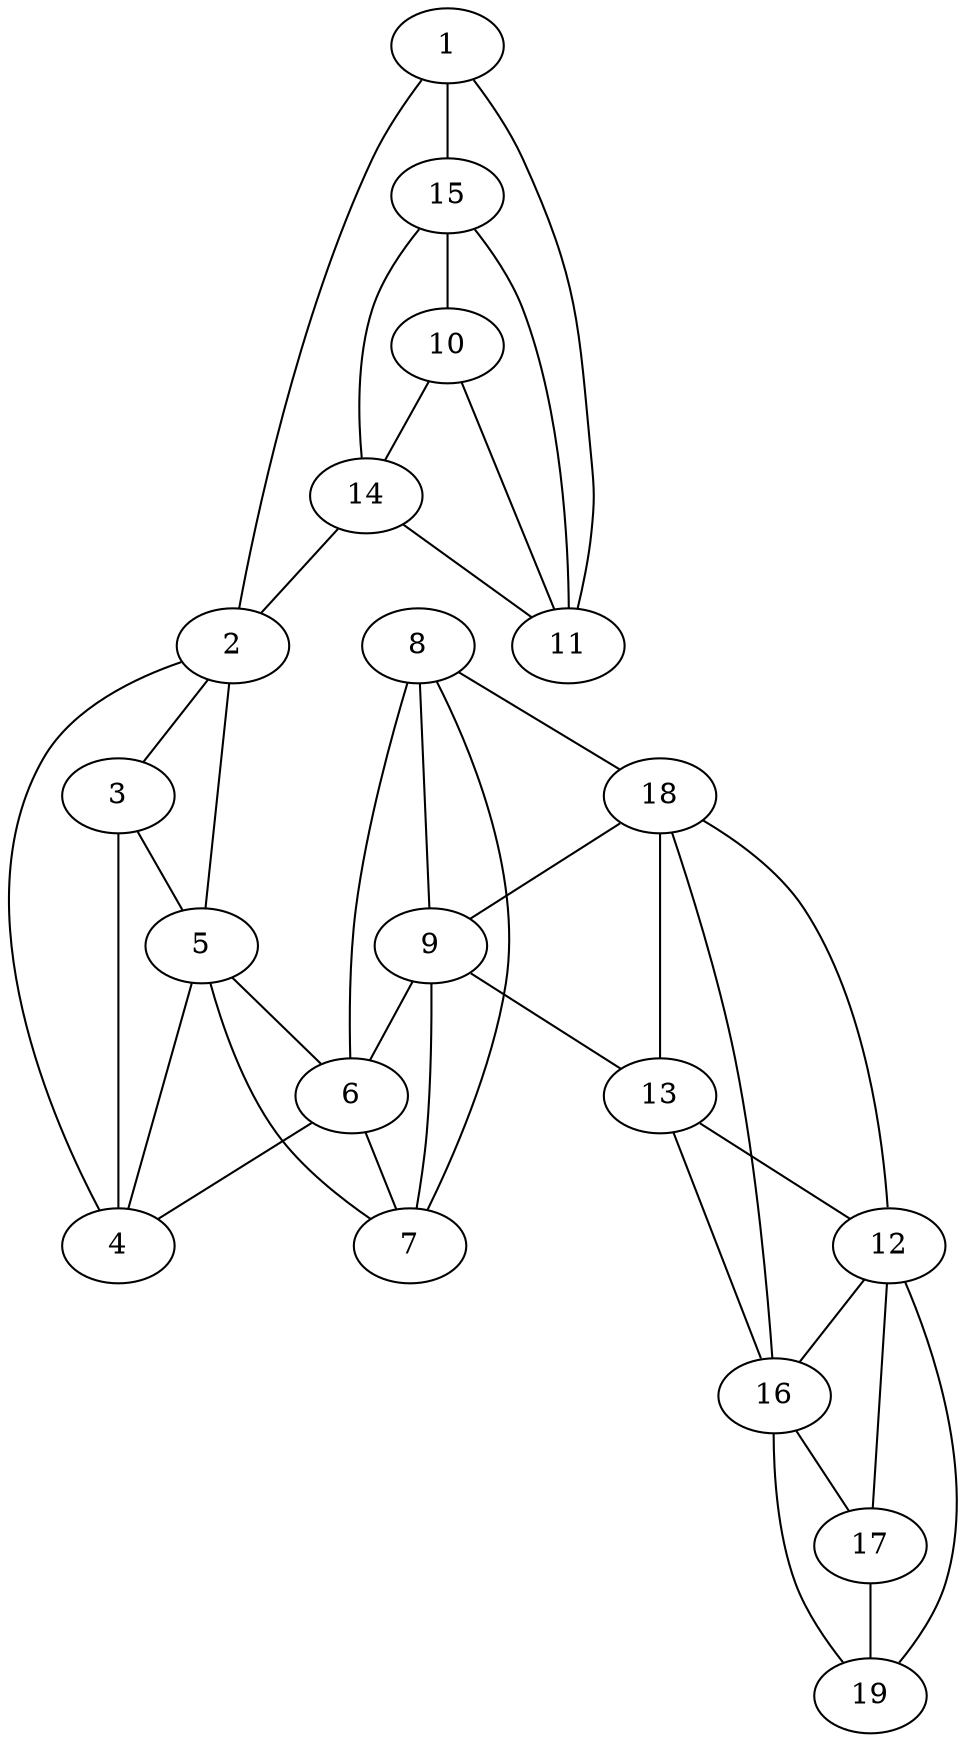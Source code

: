 graph pdb1dix {
	1	 [aaLength=6,
		sequence=VQQWPG,
		type=0];
	2	 [aaLength=6,
		sequence=SPYDQS,
		type=0];
	1 -- 2	 [distance0="54.26917",
		frequency=1,
		type0=3];
	11	 [aaLength=7,
		sequence=DFDFFYF,
		type=1];
	1 -- 11	 [distance0="52.10558",
		frequency=1,
		type0=1];
	15	 [aaLength=7,
		sequence=DFDFFYF,
		type=1];
	1 -- 15	 [distance0="52.10558",
		frequency=1,
		type0=2];
	3	 [aaLength=3,
		sequence=QSQ,
		type=0];
	2 -- 3	 [distance0="6.298273",
		distance1="0.0",
		frequency=2,
		type0=1,
		type1=5];
	4	 [aaLength=9,
		sequence=ISDLISSMQ,
		type=0];
	2 -- 4	 [distance0="14.43687",
		frequency=1,
		type0=2];
	5	 [aaLength=12,
		sequence=SGSGSTFWSHEW,
		type=0];
	2 -- 5	 [distance0="25.14915",
		frequency=1,
		type0=3];
	3 -- 5	 [distance0="21.11148",
		frequency=1,
		type0=3];
	4 -- 3	 [distance0="8.333713",
		frequency=1,
		type0=1];
	6	 [aaLength=5,
		sequence=EKHGT,
		type=0];
	5 -- 6	 [distance0="17.74088",
		distance1="0.0",
		frequency=2,
		type0=1,
		type1=5];
	5 -- 4	 [distance0="20.54081",
		frequency=1,
		type0=2];
	6 -- 4	 [distance0="34.51793",
		frequency=1,
		type0=3];
	7	 [aaLength=14,
		sequence=VLTNQHAYFKKALD,
		type=0];
	6 -- 7	 [distance0="13.35296",
		distance1="4.0",
		frequency=2,
		type0=1,
		type1=4];
	7 -- 5	 [distance0="24.09882",
		frequency=1,
		type0=2];
	8	 [aaLength=9,
		sequence=NQIDLLSIL,
		type=0];
	8 -- 6	 [distance0="39.40192",
		frequency=1,
		type0=3];
	9	 [aaLength=13,
		sequence=SYDLVNIRNAIKS,
		type=0];
	8 -- 9	 [distance0="19.42394",
		frequency=1,
		type0=1];
	8 -- 7	 [distance0="26.50383",
		frequency=1,
		type0=2];
	18	 [aaLength=3,
		sequence=DGE,
		type=1];
	8 -- 18	 [distance0="7.0",
		frequency=1,
		type0=4];
	9 -- 6	 [distance0="54.33664",
		frequency=1,
		type0=3];
	9 -- 7	 [distance0="41.93282",
		frequency=1,
		type0=2];
	13	 [aaLength=6,
		sequence=YTPWIQ,
		type=1];
	9 -- 13	 [distance0="3.0",
		frequency=1,
		type0=4];
	10	 [aaLength=8,
		sequence=ADFGIHGL,
		type=1];
	14	 [aaLength=8,
		sequence=ADFGIHGL,
		type=1];
	10 -- 14	 [distance0="0.0",
		frequency=1,
		type0=5];
	10 -- 11	 [distance0="31.0",
		frequency=1,
		type0=2];
	12	 [aaLength=11,
		sequence=SGNSQLYQVYI,
		type=1];
	16	 [aaLength=11,
		sequence=SGNSQLYQVYI,
		type=1];
	12 -- 16	 [distance0="0.0",
		frequency=1,
		type0=1];
	13 -- 12	 [distance0="11.0",
		frequency=1,
		type0=1];
	13 -- 16	 [distance0="11.0",
		distance1="5.0",
		frequency=2,
		type0=2,
		type1=4];
	14 -- 2	 [distance0="16.0",
		frequency=1,
		type0=4];
	14 -- 11	 [distance0="31.0",
		frequency=1,
		type0=2];
	14 -- 15	 [distance0="31.0",
		frequency=1,
		type0=3];
	15 -- 10	 [distance0="31.0",
		frequency=1,
		type0=2];
	15 -- 11	 [distance0="0.0",
		frequency=1,
		type0=5];
	17	 [aaLength=2,
		sequence=GS,
		type=1];
	16 -- 17	 [distance0="16.0",
		frequency=1,
		type0=3];
	17 -- 12	 [distance0="16.0",
		frequency=1,
		type0=2];
	19	 [aaLength=3,
		sequence=CGT,
		type=1];
	17 -- 19	 [distance0="14.0",
		distance1="12.0",
		frequency=2,
		type0=1,
		type1=4];
	18 -- 9	 [distance0="0.0",
		frequency=1,
		type0=5];
	18 -- 12	 [distance0="30.0",
		frequency=1,
		type0=2];
	18 -- 13	 [distance0="19.0",
		frequency=1,
		type0=1];
	18 -- 16	 [distance0="30.0",
		frequency=1,
		type0=3];
	19 -- 12	 [distance0="30.0",
		frequency=1,
		type0=2];
	19 -- 16	 [distance0="30.0",
		frequency=1,
		type0=3];
}
